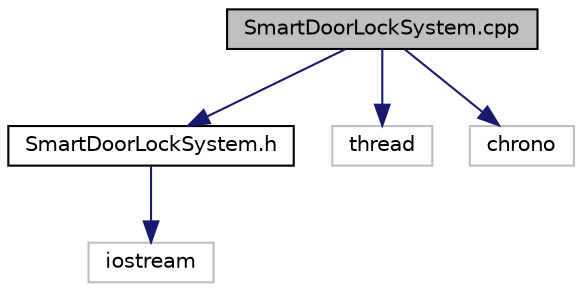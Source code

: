 digraph "SmartDoorLockSystem.cpp"
{
 // LATEX_PDF_SIZE
  edge [fontname="Helvetica",fontsize="10",labelfontname="Helvetica",labelfontsize="10"];
  node [fontname="Helvetica",fontsize="10",shape=record];
  Node1 [label="SmartDoorLockSystem.cpp",height=0.2,width=0.4,color="black", fillcolor="grey75", style="filled", fontcolor="black",tooltip="Locks all doors in the smart door lock system. Simulates the locking process with status messages and..."];
  Node1 -> Node2 [color="midnightblue",fontsize="10",style="solid",fontname="Helvetica"];
  Node2 [label="SmartDoorLockSystem.h",height=0.2,width=0.4,color="black", fillcolor="white", style="filled",URL="$SmartDoorLockSystem_8h.html",tooltip="Class representing a smart door lock system."];
  Node2 -> Node3 [color="midnightblue",fontsize="10",style="solid",fontname="Helvetica"];
  Node3 [label="iostream",height=0.2,width=0.4,color="grey75", fillcolor="white", style="filled",tooltip=" "];
  Node1 -> Node4 [color="midnightblue",fontsize="10",style="solid",fontname="Helvetica"];
  Node4 [label="thread",height=0.2,width=0.4,color="grey75", fillcolor="white", style="filled",tooltip=" "];
  Node1 -> Node5 [color="midnightblue",fontsize="10",style="solid",fontname="Helvetica"];
  Node5 [label="chrono",height=0.2,width=0.4,color="grey75", fillcolor="white", style="filled",tooltip=" "];
}
